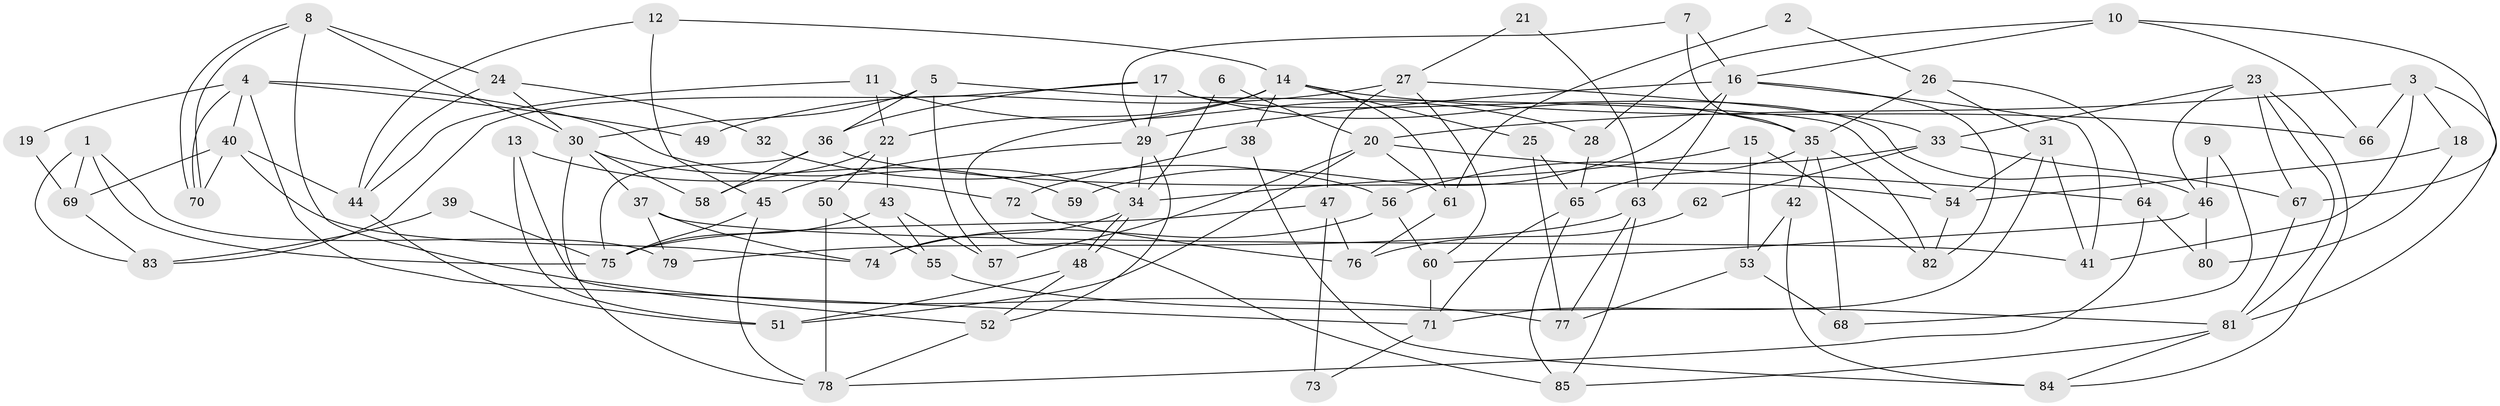 // Generated by graph-tools (version 1.1) at 2025/36/03/09/25 02:36:07]
// undirected, 85 vertices, 170 edges
graph export_dot {
graph [start="1"]
  node [color=gray90,style=filled];
  1;
  2;
  3;
  4;
  5;
  6;
  7;
  8;
  9;
  10;
  11;
  12;
  13;
  14;
  15;
  16;
  17;
  18;
  19;
  20;
  21;
  22;
  23;
  24;
  25;
  26;
  27;
  28;
  29;
  30;
  31;
  32;
  33;
  34;
  35;
  36;
  37;
  38;
  39;
  40;
  41;
  42;
  43;
  44;
  45;
  46;
  47;
  48;
  49;
  50;
  51;
  52;
  53;
  54;
  55;
  56;
  57;
  58;
  59;
  60;
  61;
  62;
  63;
  64;
  65;
  66;
  67;
  68;
  69;
  70;
  71;
  72;
  73;
  74;
  75;
  76;
  77;
  78;
  79;
  80;
  81;
  82;
  83;
  84;
  85;
  1 -- 75;
  1 -- 79;
  1 -- 69;
  1 -- 83;
  2 -- 26;
  2 -- 61;
  3 -- 18;
  3 -- 41;
  3 -- 20;
  3 -- 66;
  3 -- 81;
  4 -- 70;
  4 -- 34;
  4 -- 19;
  4 -- 40;
  4 -- 49;
  4 -- 71;
  5 -- 36;
  5 -- 57;
  5 -- 30;
  5 -- 54;
  6 -- 20;
  6 -- 34;
  7 -- 16;
  7 -- 35;
  7 -- 29;
  8 -- 70;
  8 -- 70;
  8 -- 24;
  8 -- 30;
  8 -- 77;
  9 -- 68;
  9 -- 46;
  10 -- 28;
  10 -- 16;
  10 -- 66;
  10 -- 67;
  11 -- 44;
  11 -- 22;
  11 -- 28;
  12 -- 14;
  12 -- 45;
  12 -- 44;
  13 -- 72;
  13 -- 52;
  13 -- 51;
  14 -- 66;
  14 -- 85;
  14 -- 22;
  14 -- 25;
  14 -- 38;
  14 -- 61;
  15 -- 34;
  15 -- 82;
  15 -- 53;
  16 -- 63;
  16 -- 29;
  16 -- 41;
  16 -- 59;
  16 -- 82;
  17 -- 29;
  17 -- 83;
  17 -- 35;
  17 -- 36;
  17 -- 46;
  18 -- 80;
  18 -- 54;
  19 -- 69;
  20 -- 51;
  20 -- 57;
  20 -- 61;
  20 -- 64;
  21 -- 63;
  21 -- 27;
  22 -- 43;
  22 -- 50;
  22 -- 58;
  23 -- 33;
  23 -- 67;
  23 -- 46;
  23 -- 81;
  23 -- 84;
  24 -- 30;
  24 -- 44;
  24 -- 32;
  25 -- 77;
  25 -- 65;
  26 -- 31;
  26 -- 35;
  26 -- 64;
  27 -- 33;
  27 -- 60;
  27 -- 47;
  27 -- 49;
  28 -- 65;
  29 -- 52;
  29 -- 34;
  29 -- 45;
  30 -- 37;
  30 -- 58;
  30 -- 59;
  30 -- 78;
  31 -- 71;
  31 -- 54;
  31 -- 41;
  32 -- 56;
  33 -- 56;
  33 -- 67;
  33 -- 62;
  34 -- 48;
  34 -- 48;
  34 -- 74;
  35 -- 82;
  35 -- 42;
  35 -- 65;
  35 -- 68;
  36 -- 58;
  36 -- 54;
  36 -- 75;
  37 -- 41;
  37 -- 74;
  37 -- 79;
  38 -- 84;
  38 -- 72;
  39 -- 83;
  39 -- 75;
  40 -- 74;
  40 -- 44;
  40 -- 69;
  40 -- 70;
  42 -- 84;
  42 -- 53;
  43 -- 75;
  43 -- 55;
  43 -- 57;
  44 -- 51;
  45 -- 78;
  45 -- 75;
  46 -- 60;
  46 -- 80;
  47 -- 75;
  47 -- 73;
  47 -- 76;
  48 -- 51;
  48 -- 52;
  50 -- 78;
  50 -- 55;
  52 -- 78;
  53 -- 68;
  53 -- 77;
  54 -- 82;
  55 -- 81;
  56 -- 74;
  56 -- 60;
  60 -- 71;
  61 -- 76;
  62 -- 76;
  63 -- 85;
  63 -- 77;
  63 -- 79;
  64 -- 78;
  64 -- 80;
  65 -- 71;
  65 -- 85;
  67 -- 81;
  69 -- 83;
  71 -- 73;
  72 -- 76;
  81 -- 84;
  81 -- 85;
}
